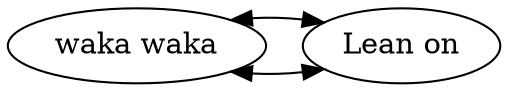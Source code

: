 digraph Grafo2 {
	0 [label="waka waka"]
	1 [label="Lean on"]
	0 -> 1 [constraint=false dir=both]
	0 -> 1 [constraint=false dir=both]
}

